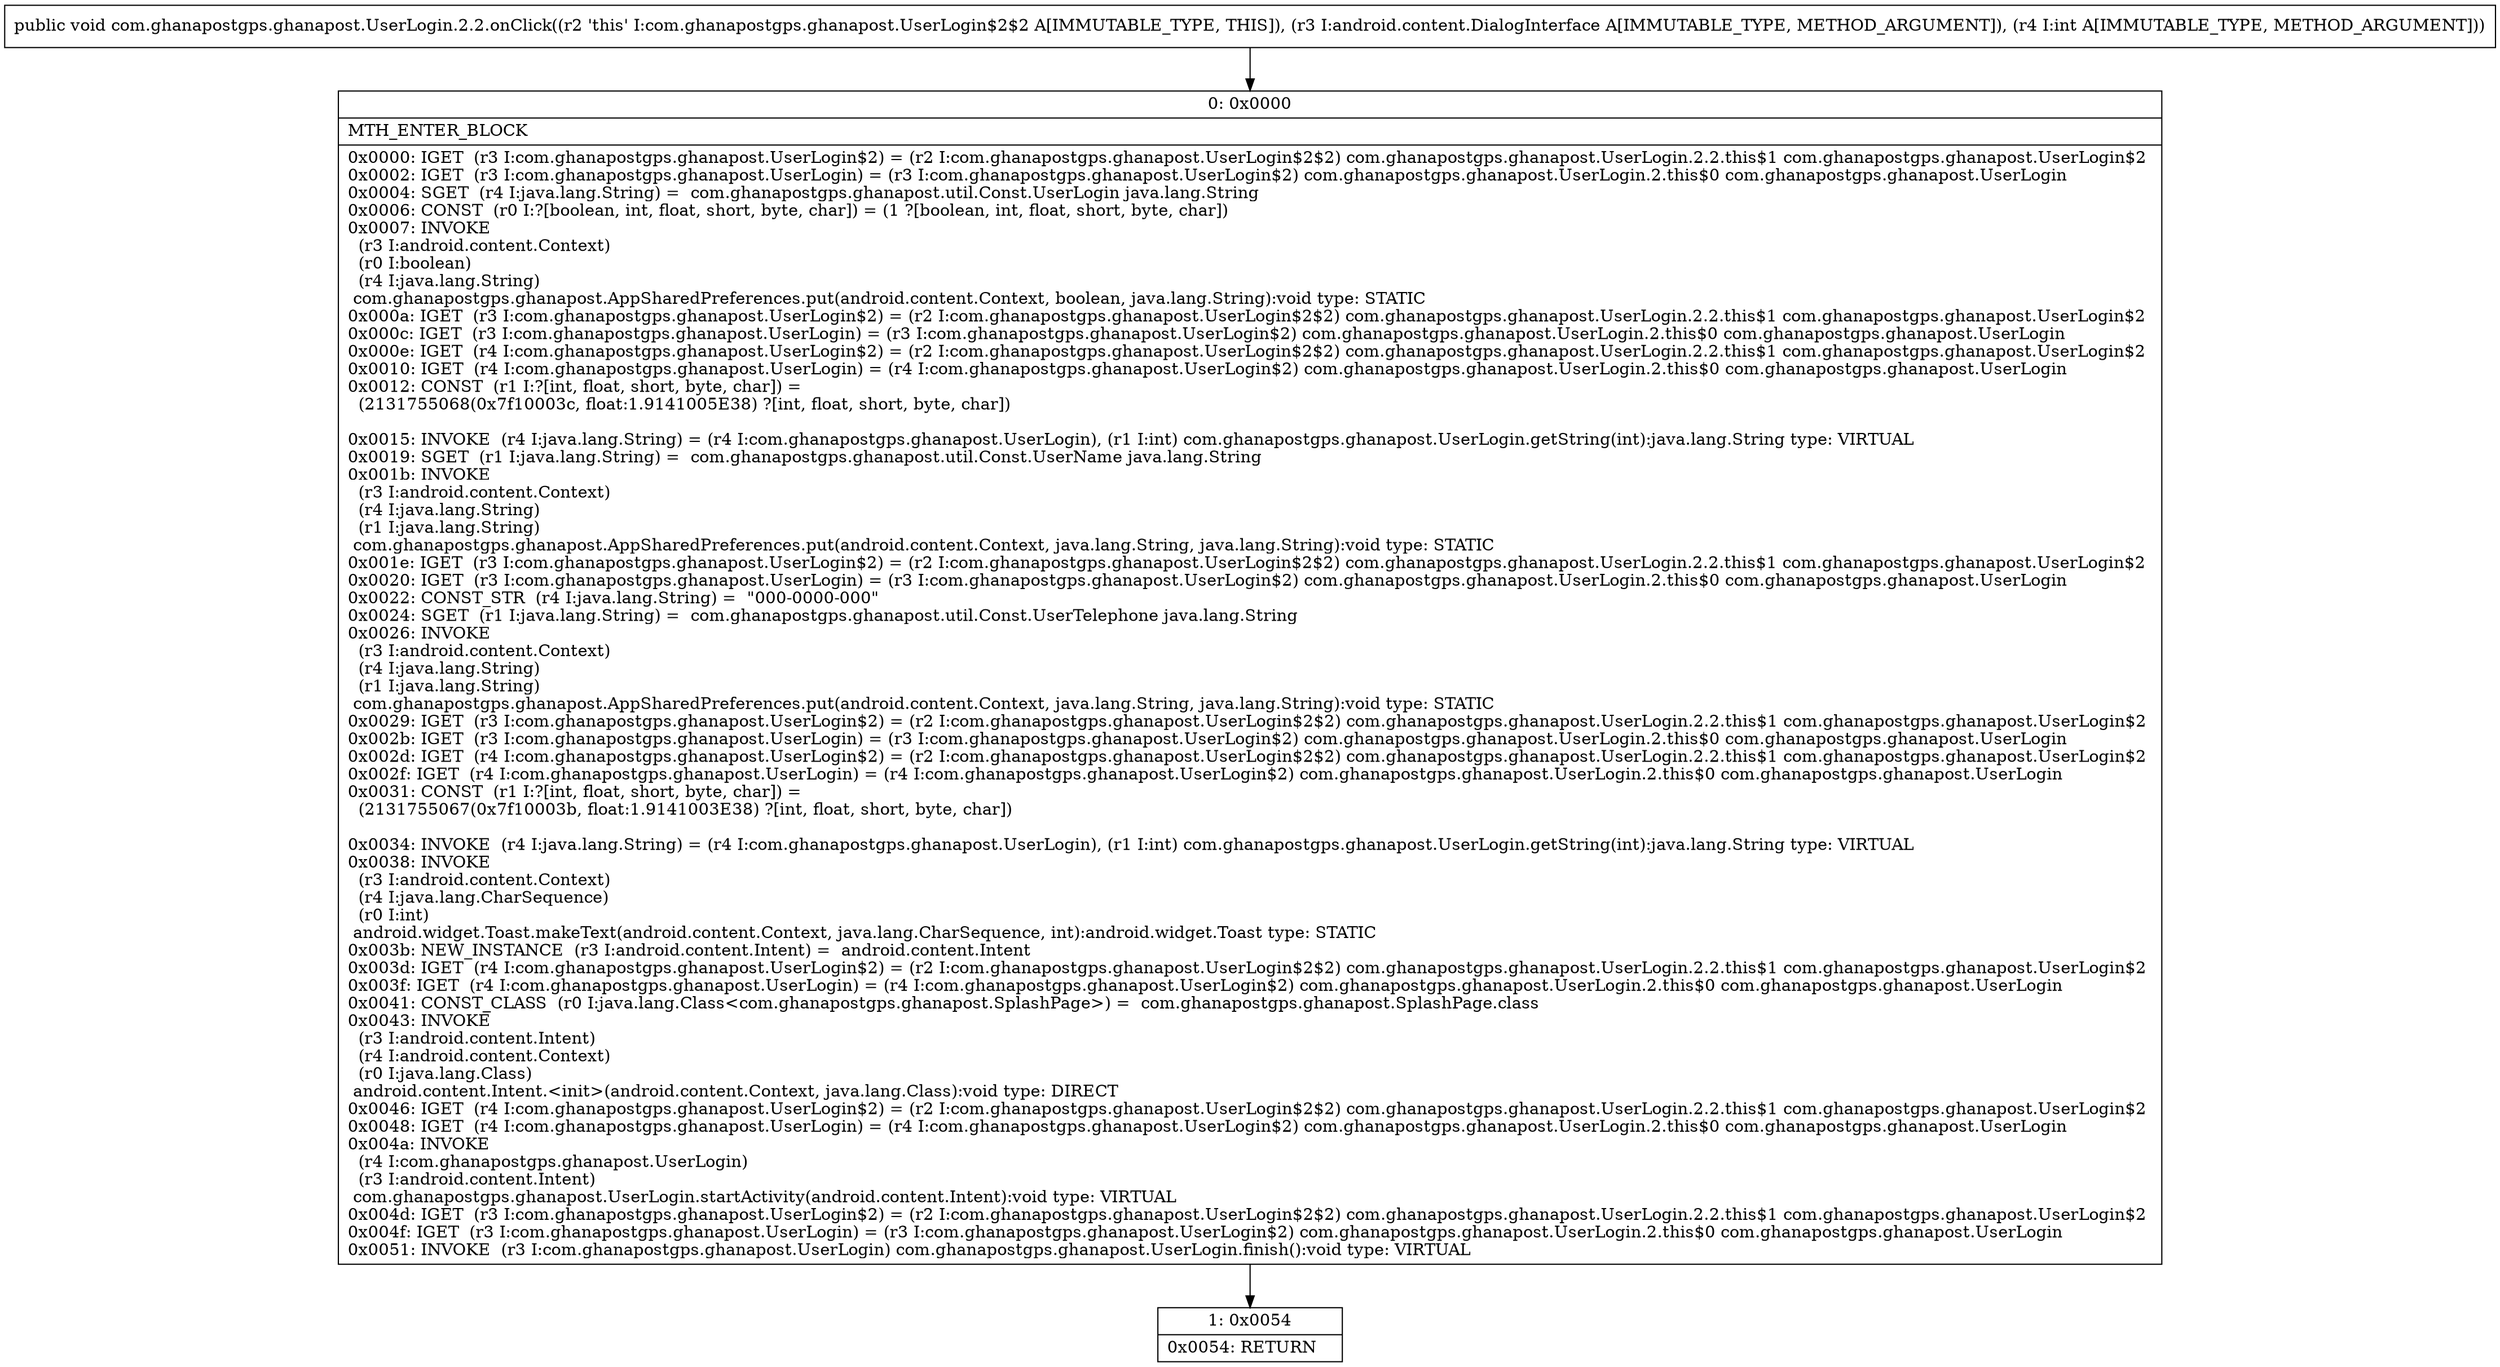 digraph "CFG forcom.ghanapostgps.ghanapost.UserLogin.2.2.onClick(Landroid\/content\/DialogInterface;I)V" {
Node_0 [shape=record,label="{0\:\ 0x0000|MTH_ENTER_BLOCK\l|0x0000: IGET  (r3 I:com.ghanapostgps.ghanapost.UserLogin$2) = (r2 I:com.ghanapostgps.ghanapost.UserLogin$2$2) com.ghanapostgps.ghanapost.UserLogin.2.2.this$1 com.ghanapostgps.ghanapost.UserLogin$2 \l0x0002: IGET  (r3 I:com.ghanapostgps.ghanapost.UserLogin) = (r3 I:com.ghanapostgps.ghanapost.UserLogin$2) com.ghanapostgps.ghanapost.UserLogin.2.this$0 com.ghanapostgps.ghanapost.UserLogin \l0x0004: SGET  (r4 I:java.lang.String) =  com.ghanapostgps.ghanapost.util.Const.UserLogin java.lang.String \l0x0006: CONST  (r0 I:?[boolean, int, float, short, byte, char]) = (1 ?[boolean, int, float, short, byte, char]) \l0x0007: INVOKE  \l  (r3 I:android.content.Context)\l  (r0 I:boolean)\l  (r4 I:java.lang.String)\l com.ghanapostgps.ghanapost.AppSharedPreferences.put(android.content.Context, boolean, java.lang.String):void type: STATIC \l0x000a: IGET  (r3 I:com.ghanapostgps.ghanapost.UserLogin$2) = (r2 I:com.ghanapostgps.ghanapost.UserLogin$2$2) com.ghanapostgps.ghanapost.UserLogin.2.2.this$1 com.ghanapostgps.ghanapost.UserLogin$2 \l0x000c: IGET  (r3 I:com.ghanapostgps.ghanapost.UserLogin) = (r3 I:com.ghanapostgps.ghanapost.UserLogin$2) com.ghanapostgps.ghanapost.UserLogin.2.this$0 com.ghanapostgps.ghanapost.UserLogin \l0x000e: IGET  (r4 I:com.ghanapostgps.ghanapost.UserLogin$2) = (r2 I:com.ghanapostgps.ghanapost.UserLogin$2$2) com.ghanapostgps.ghanapost.UserLogin.2.2.this$1 com.ghanapostgps.ghanapost.UserLogin$2 \l0x0010: IGET  (r4 I:com.ghanapostgps.ghanapost.UserLogin) = (r4 I:com.ghanapostgps.ghanapost.UserLogin$2) com.ghanapostgps.ghanapost.UserLogin.2.this$0 com.ghanapostgps.ghanapost.UserLogin \l0x0012: CONST  (r1 I:?[int, float, short, byte, char]) = \l  (2131755068(0x7f10003c, float:1.9141005E38) ?[int, float, short, byte, char])\l \l0x0015: INVOKE  (r4 I:java.lang.String) = (r4 I:com.ghanapostgps.ghanapost.UserLogin), (r1 I:int) com.ghanapostgps.ghanapost.UserLogin.getString(int):java.lang.String type: VIRTUAL \l0x0019: SGET  (r1 I:java.lang.String) =  com.ghanapostgps.ghanapost.util.Const.UserName java.lang.String \l0x001b: INVOKE  \l  (r3 I:android.content.Context)\l  (r4 I:java.lang.String)\l  (r1 I:java.lang.String)\l com.ghanapostgps.ghanapost.AppSharedPreferences.put(android.content.Context, java.lang.String, java.lang.String):void type: STATIC \l0x001e: IGET  (r3 I:com.ghanapostgps.ghanapost.UserLogin$2) = (r2 I:com.ghanapostgps.ghanapost.UserLogin$2$2) com.ghanapostgps.ghanapost.UserLogin.2.2.this$1 com.ghanapostgps.ghanapost.UserLogin$2 \l0x0020: IGET  (r3 I:com.ghanapostgps.ghanapost.UserLogin) = (r3 I:com.ghanapostgps.ghanapost.UserLogin$2) com.ghanapostgps.ghanapost.UserLogin.2.this$0 com.ghanapostgps.ghanapost.UserLogin \l0x0022: CONST_STR  (r4 I:java.lang.String) =  \"000\-0000\-000\" \l0x0024: SGET  (r1 I:java.lang.String) =  com.ghanapostgps.ghanapost.util.Const.UserTelephone java.lang.String \l0x0026: INVOKE  \l  (r3 I:android.content.Context)\l  (r4 I:java.lang.String)\l  (r1 I:java.lang.String)\l com.ghanapostgps.ghanapost.AppSharedPreferences.put(android.content.Context, java.lang.String, java.lang.String):void type: STATIC \l0x0029: IGET  (r3 I:com.ghanapostgps.ghanapost.UserLogin$2) = (r2 I:com.ghanapostgps.ghanapost.UserLogin$2$2) com.ghanapostgps.ghanapost.UserLogin.2.2.this$1 com.ghanapostgps.ghanapost.UserLogin$2 \l0x002b: IGET  (r3 I:com.ghanapostgps.ghanapost.UserLogin) = (r3 I:com.ghanapostgps.ghanapost.UserLogin$2) com.ghanapostgps.ghanapost.UserLogin.2.this$0 com.ghanapostgps.ghanapost.UserLogin \l0x002d: IGET  (r4 I:com.ghanapostgps.ghanapost.UserLogin$2) = (r2 I:com.ghanapostgps.ghanapost.UserLogin$2$2) com.ghanapostgps.ghanapost.UserLogin.2.2.this$1 com.ghanapostgps.ghanapost.UserLogin$2 \l0x002f: IGET  (r4 I:com.ghanapostgps.ghanapost.UserLogin) = (r4 I:com.ghanapostgps.ghanapost.UserLogin$2) com.ghanapostgps.ghanapost.UserLogin.2.this$0 com.ghanapostgps.ghanapost.UserLogin \l0x0031: CONST  (r1 I:?[int, float, short, byte, char]) = \l  (2131755067(0x7f10003b, float:1.9141003E38) ?[int, float, short, byte, char])\l \l0x0034: INVOKE  (r4 I:java.lang.String) = (r4 I:com.ghanapostgps.ghanapost.UserLogin), (r1 I:int) com.ghanapostgps.ghanapost.UserLogin.getString(int):java.lang.String type: VIRTUAL \l0x0038: INVOKE  \l  (r3 I:android.content.Context)\l  (r4 I:java.lang.CharSequence)\l  (r0 I:int)\l android.widget.Toast.makeText(android.content.Context, java.lang.CharSequence, int):android.widget.Toast type: STATIC \l0x003b: NEW_INSTANCE  (r3 I:android.content.Intent) =  android.content.Intent \l0x003d: IGET  (r4 I:com.ghanapostgps.ghanapost.UserLogin$2) = (r2 I:com.ghanapostgps.ghanapost.UserLogin$2$2) com.ghanapostgps.ghanapost.UserLogin.2.2.this$1 com.ghanapostgps.ghanapost.UserLogin$2 \l0x003f: IGET  (r4 I:com.ghanapostgps.ghanapost.UserLogin) = (r4 I:com.ghanapostgps.ghanapost.UserLogin$2) com.ghanapostgps.ghanapost.UserLogin.2.this$0 com.ghanapostgps.ghanapost.UserLogin \l0x0041: CONST_CLASS  (r0 I:java.lang.Class\<com.ghanapostgps.ghanapost.SplashPage\>) =  com.ghanapostgps.ghanapost.SplashPage.class \l0x0043: INVOKE  \l  (r3 I:android.content.Intent)\l  (r4 I:android.content.Context)\l  (r0 I:java.lang.Class)\l android.content.Intent.\<init\>(android.content.Context, java.lang.Class):void type: DIRECT \l0x0046: IGET  (r4 I:com.ghanapostgps.ghanapost.UserLogin$2) = (r2 I:com.ghanapostgps.ghanapost.UserLogin$2$2) com.ghanapostgps.ghanapost.UserLogin.2.2.this$1 com.ghanapostgps.ghanapost.UserLogin$2 \l0x0048: IGET  (r4 I:com.ghanapostgps.ghanapost.UserLogin) = (r4 I:com.ghanapostgps.ghanapost.UserLogin$2) com.ghanapostgps.ghanapost.UserLogin.2.this$0 com.ghanapostgps.ghanapost.UserLogin \l0x004a: INVOKE  \l  (r4 I:com.ghanapostgps.ghanapost.UserLogin)\l  (r3 I:android.content.Intent)\l com.ghanapostgps.ghanapost.UserLogin.startActivity(android.content.Intent):void type: VIRTUAL \l0x004d: IGET  (r3 I:com.ghanapostgps.ghanapost.UserLogin$2) = (r2 I:com.ghanapostgps.ghanapost.UserLogin$2$2) com.ghanapostgps.ghanapost.UserLogin.2.2.this$1 com.ghanapostgps.ghanapost.UserLogin$2 \l0x004f: IGET  (r3 I:com.ghanapostgps.ghanapost.UserLogin) = (r3 I:com.ghanapostgps.ghanapost.UserLogin$2) com.ghanapostgps.ghanapost.UserLogin.2.this$0 com.ghanapostgps.ghanapost.UserLogin \l0x0051: INVOKE  (r3 I:com.ghanapostgps.ghanapost.UserLogin) com.ghanapostgps.ghanapost.UserLogin.finish():void type: VIRTUAL \l}"];
Node_1 [shape=record,label="{1\:\ 0x0054|0x0054: RETURN   \l}"];
MethodNode[shape=record,label="{public void com.ghanapostgps.ghanapost.UserLogin.2.2.onClick((r2 'this' I:com.ghanapostgps.ghanapost.UserLogin$2$2 A[IMMUTABLE_TYPE, THIS]), (r3 I:android.content.DialogInterface A[IMMUTABLE_TYPE, METHOD_ARGUMENT]), (r4 I:int A[IMMUTABLE_TYPE, METHOD_ARGUMENT])) }"];
MethodNode -> Node_0;
Node_0 -> Node_1;
}

